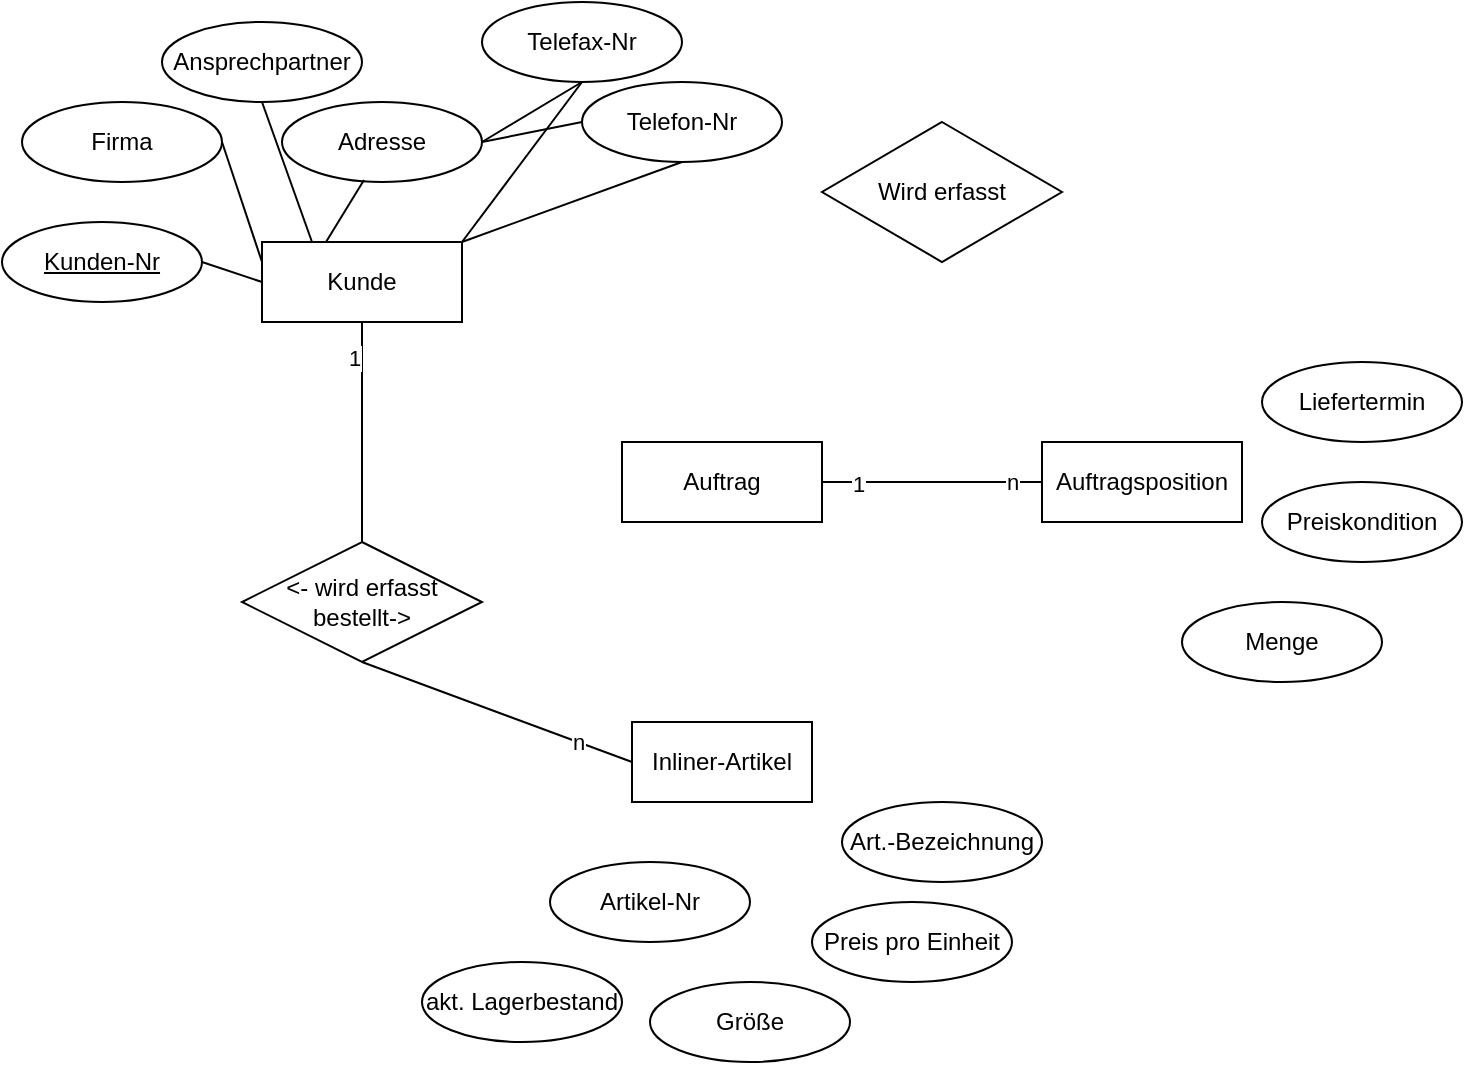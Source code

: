 <mxfile>
    <diagram id="uRMKxt1YKJkZcm3gre0E" name="Page-1">
        <mxGraphModel dx="654" dy="605" grid="1" gridSize="10" guides="1" tooltips="1" connect="1" arrows="1" fold="1" page="1" pageScale="1" pageWidth="827" pageHeight="1169" math="0" shadow="0">
            <root>
                <mxCell id="0"/>
                <mxCell id="1" parent="0"/>
                <mxCell id="2" value="Inliner-Artikel" style="whiteSpace=wrap;html=1;align=center;" vertex="1" parent="1">
                    <mxGeometry x="405" y="360" width="90" height="40" as="geometry"/>
                </mxCell>
                <mxCell id="5" value="Kunde" style="whiteSpace=wrap;html=1;align=center;" vertex="1" parent="1">
                    <mxGeometry x="220" y="120" width="100" height="40" as="geometry"/>
                </mxCell>
                <mxCell id="6" value="Auftrag" style="whiteSpace=wrap;html=1;align=center;" vertex="1" parent="1">
                    <mxGeometry x="400" y="220" width="100" height="40" as="geometry"/>
                </mxCell>
                <mxCell id="9" value="Auftragsposition" style="whiteSpace=wrap;html=1;align=center;" vertex="1" parent="1">
                    <mxGeometry x="610" y="220" width="100" height="40" as="geometry"/>
                </mxCell>
                <mxCell id="10" value="" style="endArrow=none;html=1;rounded=0;exitX=1;exitY=0.5;exitDx=0;exitDy=0;entryX=0;entryY=0.5;entryDx=0;entryDy=0;" edge="1" parent="1" source="6" target="9">
                    <mxGeometry relative="1" as="geometry">
                        <mxPoint x="570" y="420" as="sourcePoint"/>
                        <mxPoint x="730" y="420" as="targetPoint"/>
                    </mxGeometry>
                </mxCell>
                <mxCell id="11" value="1" style="edgeLabel;html=1;align=center;verticalAlign=middle;resizable=0;points=[];" vertex="1" connectable="0" parent="10">
                    <mxGeometry x="-0.673" y="-1" relative="1" as="geometry">
                        <mxPoint as="offset"/>
                    </mxGeometry>
                </mxCell>
                <mxCell id="12" value="n" style="edgeLabel;html=1;align=center;verticalAlign=middle;resizable=0;points=[];" vertex="1" connectable="0" parent="10">
                    <mxGeometry x="0.727" relative="1" as="geometry">
                        <mxPoint as="offset"/>
                    </mxGeometry>
                </mxCell>
                <mxCell id="14" value="&lt;u&gt;Kunden-Nr&lt;/u&gt;" style="ellipse;whiteSpace=wrap;html=1;align=center;" vertex="1" parent="1">
                    <mxGeometry x="90" y="110" width="100" height="40" as="geometry"/>
                </mxCell>
                <mxCell id="15" value="Firma" style="ellipse;whiteSpace=wrap;html=1;align=center;" vertex="1" parent="1">
                    <mxGeometry x="100" y="50" width="100" height="40" as="geometry"/>
                </mxCell>
                <mxCell id="16" value="Adresse" style="ellipse;whiteSpace=wrap;html=1;align=center;" vertex="1" parent="1">
                    <mxGeometry x="230" y="50" width="100" height="40" as="geometry"/>
                </mxCell>
                <mxCell id="18" value="Ansprechpartner" style="ellipse;whiteSpace=wrap;html=1;align=center;" vertex="1" parent="1">
                    <mxGeometry x="170" y="10" width="100" height="40" as="geometry"/>
                </mxCell>
                <mxCell id="19" value="" style="endArrow=none;html=1;rounded=0;exitX=1;exitY=0.5;exitDx=0;exitDy=0;entryX=0;entryY=0.5;entryDx=0;entryDy=0;" edge="1" parent="1" source="14" target="5">
                    <mxGeometry relative="1" as="geometry">
                        <mxPoint x="290" y="370" as="sourcePoint"/>
                        <mxPoint x="450" y="370" as="targetPoint"/>
                    </mxGeometry>
                </mxCell>
                <mxCell id="20" value="" style="endArrow=none;html=1;rounded=0;exitX=1;exitY=0.5;exitDx=0;exitDy=0;entryX=0;entryY=0.25;entryDx=0;entryDy=0;" edge="1" parent="1" source="15" target="5">
                    <mxGeometry relative="1" as="geometry">
                        <mxPoint x="200" y="140" as="sourcePoint"/>
                        <mxPoint x="230" y="150" as="targetPoint"/>
                    </mxGeometry>
                </mxCell>
                <mxCell id="21" value="" style="endArrow=none;html=1;rounded=0;exitX=0.5;exitY=1;exitDx=0;exitDy=0;entryX=0.25;entryY=0;entryDx=0;entryDy=0;" edge="1" parent="1" source="18" target="5">
                    <mxGeometry relative="1" as="geometry">
                        <mxPoint x="210" y="150" as="sourcePoint"/>
                        <mxPoint x="240" y="160" as="targetPoint"/>
                    </mxGeometry>
                </mxCell>
                <mxCell id="22" value="" style="endArrow=none;html=1;rounded=0;exitX=0.32;exitY=0;exitDx=0;exitDy=0;entryX=0.41;entryY=0.975;entryDx=0;entryDy=0;exitPerimeter=0;entryPerimeter=0;" edge="1" parent="1" source="5" target="16">
                    <mxGeometry relative="1" as="geometry">
                        <mxPoint x="220" y="160" as="sourcePoint"/>
                        <mxPoint x="250" y="170" as="targetPoint"/>
                    </mxGeometry>
                </mxCell>
                <mxCell id="23" value="Telefax-Nr" style="ellipse;whiteSpace=wrap;html=1;align=center;" vertex="1" parent="1">
                    <mxGeometry x="330" width="100" height="40" as="geometry"/>
                </mxCell>
                <mxCell id="24" value="Telefon-Nr" style="ellipse;whiteSpace=wrap;html=1;align=center;" vertex="1" parent="1">
                    <mxGeometry x="380" y="40" width="100" height="40" as="geometry"/>
                </mxCell>
                <mxCell id="25" value="" style="endArrow=none;html=1;rounded=0;exitX=1;exitY=0.5;exitDx=0;exitDy=0;entryX=0;entryY=0.5;entryDx=0;entryDy=0;" edge="1" parent="1" source="16" target="24">
                    <mxGeometry relative="1" as="geometry">
                        <mxPoint x="410" y="110" as="sourcePoint"/>
                        <mxPoint x="570" y="110" as="targetPoint"/>
                    </mxGeometry>
                </mxCell>
                <mxCell id="27" value="" style="endArrow=none;html=1;rounded=0;exitX=1;exitY=0.5;exitDx=0;exitDy=0;entryX=0.5;entryY=1;entryDx=0;entryDy=0;" edge="1" parent="1" source="16" target="23">
                    <mxGeometry relative="1" as="geometry">
                        <mxPoint x="330" y="150" as="sourcePoint"/>
                        <mxPoint x="370" y="50" as="targetPoint"/>
                    </mxGeometry>
                </mxCell>
                <mxCell id="28" value="" style="endArrow=none;html=1;rounded=0;exitX=0.5;exitY=1;exitDx=0;exitDy=0;entryX=1;entryY=0;entryDx=0;entryDy=0;" edge="1" parent="1" source="24" target="5">
                    <mxGeometry relative="1" as="geometry">
                        <mxPoint x="430" y="100" as="sourcePoint"/>
                        <mxPoint x="450" y="370" as="targetPoint"/>
                    </mxGeometry>
                </mxCell>
                <mxCell id="29" value="" style="endArrow=none;html=1;rounded=0;exitX=0.5;exitY=1;exitDx=0;exitDy=0;entryX=1;entryY=0;entryDx=0;entryDy=0;" edge="1" parent="1" source="23" target="5">
                    <mxGeometry relative="1" as="geometry">
                        <mxPoint x="240" y="240" as="sourcePoint"/>
                        <mxPoint x="400" y="240" as="targetPoint"/>
                    </mxGeometry>
                </mxCell>
                <mxCell id="31" value="&amp;lt;- wird erfasst&lt;br&gt;bestellt-&amp;gt;" style="shape=rhombus;perimeter=rhombusPerimeter;whiteSpace=wrap;html=1;align=center;" vertex="1" parent="1">
                    <mxGeometry x="210" y="270" width="120" height="60" as="geometry"/>
                </mxCell>
                <mxCell id="32" value="" style="endArrow=none;html=1;rounded=0;exitX=0.5;exitY=1;exitDx=0;exitDy=0;entryX=0.5;entryY=0;entryDx=0;entryDy=0;" edge="1" parent="1" source="5" target="31">
                    <mxGeometry relative="1" as="geometry">
                        <mxPoint x="240" y="230" as="sourcePoint"/>
                        <mxPoint x="400" y="230" as="targetPoint"/>
                    </mxGeometry>
                </mxCell>
                <mxCell id="34" value="1" style="edgeLabel;html=1;align=center;verticalAlign=middle;resizable=0;points=[];" vertex="1" connectable="0" parent="32">
                    <mxGeometry x="-0.629" y="-4" relative="1" as="geometry">
                        <mxPoint y="-3" as="offset"/>
                    </mxGeometry>
                </mxCell>
                <mxCell id="33" value="n" style="endArrow=none;html=1;rounded=0;entryX=0;entryY=0.5;entryDx=0;entryDy=0;exitX=0.5;exitY=1;exitDx=0;exitDy=0;" edge="1" parent="1" source="31" target="2">
                    <mxGeometry x="0.6" relative="1" as="geometry">
                        <mxPoint x="520" y="190" as="sourcePoint"/>
                        <mxPoint x="260" y="180" as="targetPoint"/>
                        <mxPoint as="offset"/>
                    </mxGeometry>
                </mxCell>
                <mxCell id="36" value="Artikel-Nr" style="ellipse;whiteSpace=wrap;html=1;align=center;" vertex="1" parent="1">
                    <mxGeometry x="364" y="430" width="100" height="40" as="geometry"/>
                </mxCell>
                <mxCell id="37" value="Größe" style="ellipse;whiteSpace=wrap;html=1;align=center;" vertex="1" parent="1">
                    <mxGeometry x="414" y="490" width="100" height="40" as="geometry"/>
                </mxCell>
                <mxCell id="38" value="Preis pro Einheit" style="ellipse;whiteSpace=wrap;html=1;align=center;" vertex="1" parent="1">
                    <mxGeometry x="495" y="450" width="100" height="40" as="geometry"/>
                </mxCell>
                <mxCell id="39" value="akt. Lagerbestand" style="ellipse;whiteSpace=wrap;html=1;align=center;" vertex="1" parent="1">
                    <mxGeometry x="300" y="480" width="100" height="40" as="geometry"/>
                </mxCell>
                <mxCell id="40" value="Art.-Bezeichnung" style="ellipse;whiteSpace=wrap;html=1;align=center;" vertex="1" parent="1">
                    <mxGeometry x="510" y="400" width="100" height="40" as="geometry"/>
                </mxCell>
                <mxCell id="41" value="Menge" style="ellipse;whiteSpace=wrap;html=1;align=center;" vertex="1" parent="1">
                    <mxGeometry x="680" y="300" width="100" height="40" as="geometry"/>
                </mxCell>
                <mxCell id="43" value="Preiskondition" style="ellipse;whiteSpace=wrap;html=1;align=center;" vertex="1" parent="1">
                    <mxGeometry x="720" y="240" width="100" height="40" as="geometry"/>
                </mxCell>
                <mxCell id="44" value="Liefertermin" style="ellipse;whiteSpace=wrap;html=1;align=center;" vertex="1" parent="1">
                    <mxGeometry x="720" y="180" width="100" height="40" as="geometry"/>
                </mxCell>
                <mxCell id="45" value="Wird erfasst" style="shape=rhombus;perimeter=rhombusPerimeter;whiteSpace=wrap;html=1;align=center;" vertex="1" parent="1">
                    <mxGeometry x="500" y="60" width="120" height="70" as="geometry"/>
                </mxCell>
            </root>
        </mxGraphModel>
    </diagram>
</mxfile>